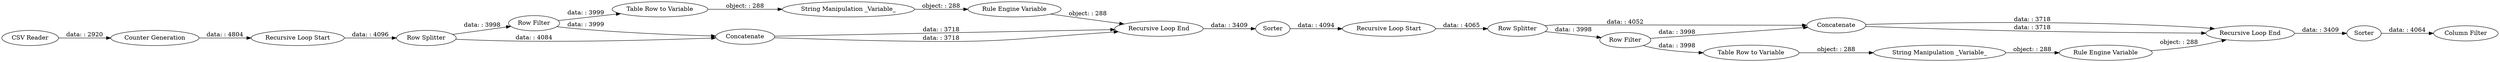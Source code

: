 digraph {
	"8460134275488969031_17" [label="Row Splitter"]
	"8460134275488969031_7" [label="Recursive Loop Start"]
	"8460134275488969031_21" [label="Recursive Loop End"]
	"8460134275488969031_22" [label="String Manipulation _Variable_"]
	"8460134275488969031_12" [label="Recursive Loop End"]
	"8460134275488969031_27" [label="Column Filter"]
	"8460134275488969031_6" [label="CSV Reader"]
	"8460134275488969031_23" [label="Rule Engine Variable"]
	"8460134275488969031_11" [label="Table Row to Variable"]
	"8460134275488969031_14" [label="Rule Engine Variable"]
	"8460134275488969031_19" [label=Concatenate]
	"8460134275488969031_9" [label="Row Filter"]
	"8460134275488969031_16" [label="Recursive Loop Start"]
	"8460134275488969031_10" [label=Concatenate]
	"8460134275488969031_18" [label="Row Filter"]
	"8460134275488969031_20" [label="Table Row to Variable"]
	"8460134275488969031_8" [label="Row Splitter"]
	"8460134275488969031_25" [label="Counter Generation"]
	"8460134275488969031_13" [label="String Manipulation _Variable_"]
	"8460134275488969031_26" [label=Sorter]
	"8460134275488969031_24" [label=Sorter]
	"8460134275488969031_18" -> "8460134275488969031_20" [label="data: : 3998"]
	"8460134275488969031_6" -> "8460134275488969031_25" [label="data: : 2920"]
	"8460134275488969031_19" -> "8460134275488969031_21" [label="data: : 3718"]
	"8460134275488969031_20" -> "8460134275488969031_22" [label="object: : 288"]
	"8460134275488969031_23" -> "8460134275488969031_21" [label="object: : 288"]
	"8460134275488969031_18" -> "8460134275488969031_19" [label="data: : 3998"]
	"8460134275488969031_25" -> "8460134275488969031_7" [label="data: : 4804"]
	"8460134275488969031_13" -> "8460134275488969031_14" [label="object: : 288"]
	"8460134275488969031_26" -> "8460134275488969031_27" [label="data: : 4064"]
	"8460134275488969031_9" -> "8460134275488969031_11" [label="data: : 3999"]
	"8460134275488969031_10" -> "8460134275488969031_12" [label="data: : 3718"]
	"8460134275488969031_11" -> "8460134275488969031_13" [label="object: : 288"]
	"8460134275488969031_19" -> "8460134275488969031_21" [label="data: : 3718"]
	"8460134275488969031_12" -> "8460134275488969031_24" [label="data: : 3409"]
	"8460134275488969031_17" -> "8460134275488969031_19" [label="data: : 4052"]
	"8460134275488969031_17" -> "8460134275488969031_18" [label="data: : 3998"]
	"8460134275488969031_21" -> "8460134275488969031_26" [label="data: : 3409"]
	"8460134275488969031_24" -> "8460134275488969031_16" [label="data: : 4094"]
	"8460134275488969031_10" -> "8460134275488969031_12" [label="data: : 3718"]
	"8460134275488969031_16" -> "8460134275488969031_17" [label="data: : 4065"]
	"8460134275488969031_9" -> "8460134275488969031_10" [label="data: : 3999"]
	"8460134275488969031_8" -> "8460134275488969031_9" [label="data: : 3998"]
	"8460134275488969031_8" -> "8460134275488969031_10" [label="data: : 4084"]
	"8460134275488969031_22" -> "8460134275488969031_23" [label="object: : 288"]
	"8460134275488969031_7" -> "8460134275488969031_8" [label="data: : 4096"]
	"8460134275488969031_14" -> "8460134275488969031_12" [label="object: : 288"]
	rankdir=LR
}
